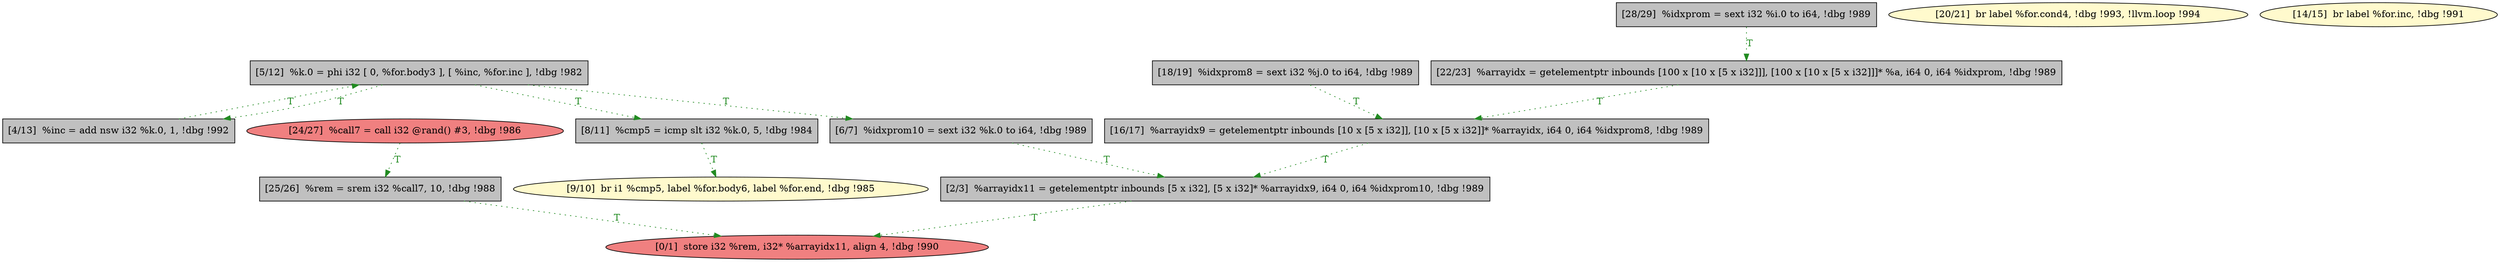 
digraph G {


node216 [fillcolor=grey,label="[28/29]  %idxprom = sext i32 %i.0 to i64, !dbg !989",shape=rectangle,style=filled ]
node214 [fillcolor=lemonchiffon,label="[9/10]  br i1 %cmp5, label %for.body6, label %for.end, !dbg !985",shape=ellipse,style=filled ]
node212 [fillcolor=lightcoral,label="[24/27]  %call7 = call i32 @rand() #3, !dbg !986",shape=ellipse,style=filled ]
node213 [fillcolor=grey,label="[5/12]  %k.0 = phi i32 [ 0, %for.body3 ], [ %inc, %for.inc ], !dbg !982",shape=rectangle,style=filled ]
node211 [fillcolor=grey,label="[8/11]  %cmp5 = icmp slt i32 %k.0, 5, !dbg !984",shape=rectangle,style=filled ]
node210 [fillcolor=grey,label="[22/23]  %arrayidx = getelementptr inbounds [100 x [10 x [5 x i32]]], [100 x [10 x [5 x i32]]]* %a, i64 0, i64 %idxprom, !dbg !989",shape=rectangle,style=filled ]
node209 [fillcolor=lemonchiffon,label="[20/21]  br label %for.cond4, !dbg !993, !llvm.loop !994",shape=ellipse,style=filled ]
node203 [fillcolor=grey,label="[2/3]  %arrayidx11 = getelementptr inbounds [5 x i32], [5 x i32]* %arrayidx9, i64 0, i64 %idxprom10, !dbg !989",shape=rectangle,style=filled ]
node215 [fillcolor=grey,label="[25/26]  %rem = srem i32 %call7, 10, !dbg !988",shape=rectangle,style=filled ]
node205 [fillcolor=grey,label="[6/7]  %idxprom10 = sext i32 %k.0 to i64, !dbg !989",shape=rectangle,style=filled ]
node204 [fillcolor=grey,label="[4/13]  %inc = add nsw i32 %k.0, 1, !dbg !992",shape=rectangle,style=filled ]
node206 [fillcolor=lemonchiffon,label="[14/15]  br label %for.inc, !dbg !991",shape=ellipse,style=filled ]
node208 [fillcolor=grey,label="[18/19]  %idxprom8 = sext i32 %j.0 to i64, !dbg !989",shape=rectangle,style=filled ]
node202 [fillcolor=lightcoral,label="[0/1]  store i32 %rem, i32* %arrayidx11, align 4, !dbg !990",shape=ellipse,style=filled ]
node207 [fillcolor=grey,label="[16/17]  %arrayidx9 = getelementptr inbounds [10 x [5 x i32]], [10 x [5 x i32]]* %arrayidx, i64 0, i64 %idxprom8, !dbg !989",shape=rectangle,style=filled ]

node210->node207 [style=dotted,color=forestgreen,label="T",fontcolor=forestgreen ]
node216->node210 [style=dotted,color=forestgreen,label="T",fontcolor=forestgreen ]
node207->node203 [style=dotted,color=forestgreen,label="T",fontcolor=forestgreen ]
node205->node203 [style=dotted,color=forestgreen,label="T",fontcolor=forestgreen ]
node203->node202 [style=dotted,color=forestgreen,label="T",fontcolor=forestgreen ]
node215->node202 [style=dotted,color=forestgreen,label="T",fontcolor=forestgreen ]
node204->node213 [style=dotted,color=forestgreen,label="T",fontcolor=forestgreen ]
node213->node211 [style=dotted,color=forestgreen,label="T",fontcolor=forestgreen ]
node212->node215 [style=dotted,color=forestgreen,label="T",fontcolor=forestgreen ]
node213->node205 [style=dotted,color=forestgreen,label="T",fontcolor=forestgreen ]
node208->node207 [style=dotted,color=forestgreen,label="T",fontcolor=forestgreen ]
node211->node214 [style=dotted,color=forestgreen,label="T",fontcolor=forestgreen ]
node213->node204 [style=dotted,color=forestgreen,label="T",fontcolor=forestgreen ]


}
